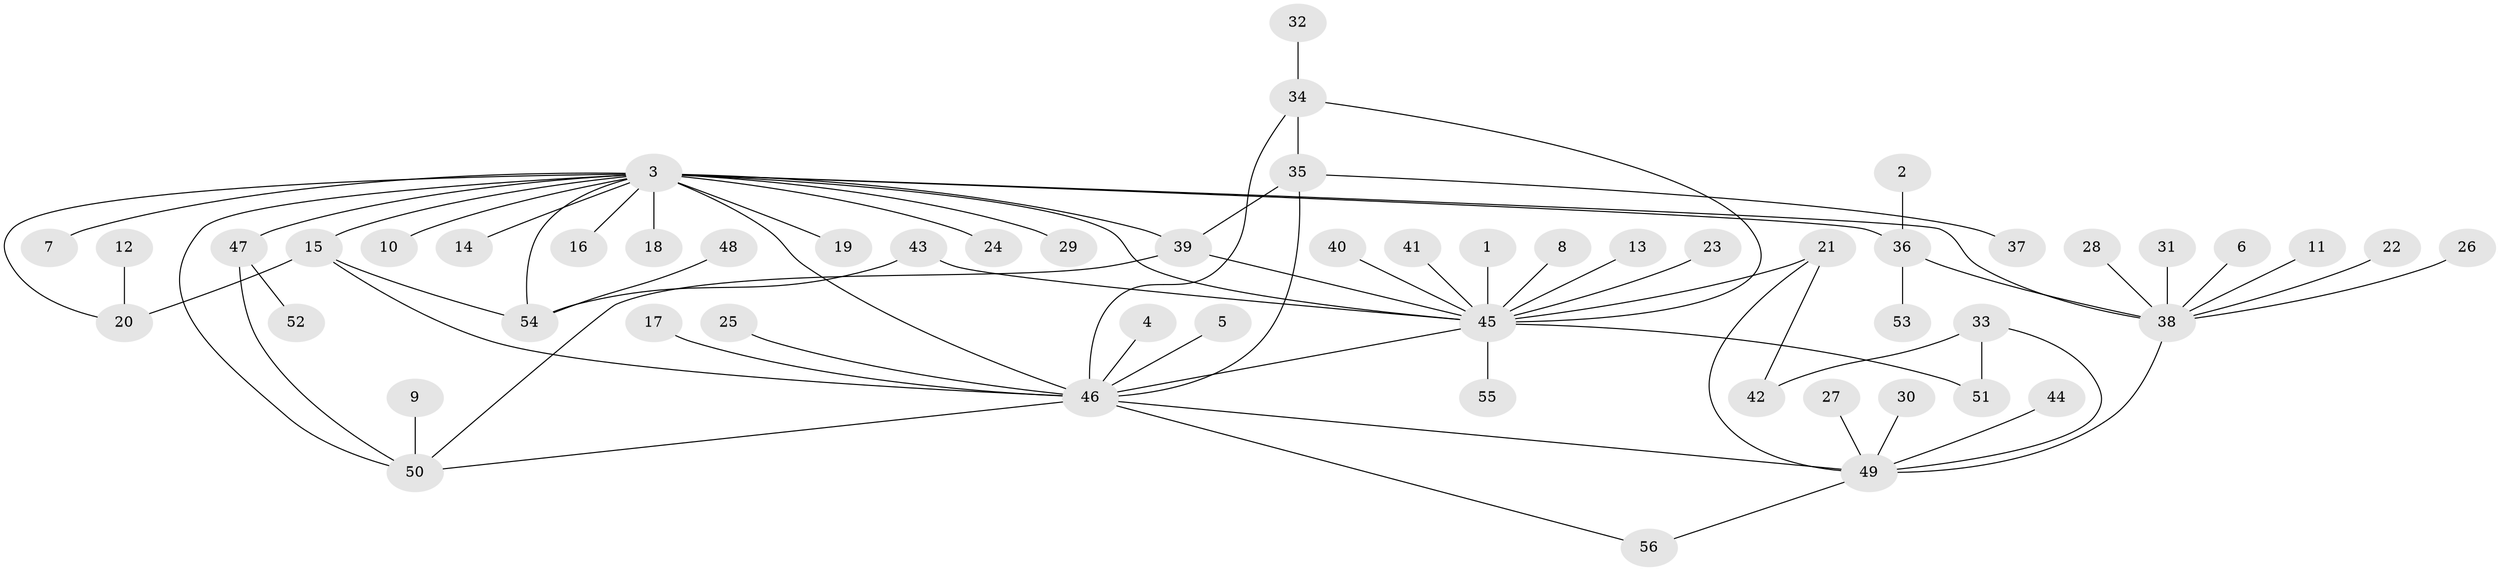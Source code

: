 // original degree distribution, {13: 0.008928571428571428, 10: 0.017857142857142856, 15: 0.008928571428571428, 5: 0.03571428571428571, 19: 0.008928571428571428, 4: 0.03571428571428571, 1: 0.5714285714285714, 3: 0.03571428571428571, 6: 0.03571428571428571, 9: 0.008928571428571428, 2: 0.23214285714285715}
// Generated by graph-tools (version 1.1) at 2025/25/03/09/25 03:25:57]
// undirected, 56 vertices, 73 edges
graph export_dot {
graph [start="1"]
  node [color=gray90,style=filled];
  1;
  2;
  3;
  4;
  5;
  6;
  7;
  8;
  9;
  10;
  11;
  12;
  13;
  14;
  15;
  16;
  17;
  18;
  19;
  20;
  21;
  22;
  23;
  24;
  25;
  26;
  27;
  28;
  29;
  30;
  31;
  32;
  33;
  34;
  35;
  36;
  37;
  38;
  39;
  40;
  41;
  42;
  43;
  44;
  45;
  46;
  47;
  48;
  49;
  50;
  51;
  52;
  53;
  54;
  55;
  56;
  1 -- 45 [weight=1.0];
  2 -- 36 [weight=1.0];
  3 -- 7 [weight=1.0];
  3 -- 10 [weight=1.0];
  3 -- 14 [weight=1.0];
  3 -- 15 [weight=1.0];
  3 -- 16 [weight=1.0];
  3 -- 18 [weight=1.0];
  3 -- 19 [weight=1.0];
  3 -- 20 [weight=1.0];
  3 -- 24 [weight=1.0];
  3 -- 29 [weight=1.0];
  3 -- 36 [weight=1.0];
  3 -- 38 [weight=1.0];
  3 -- 39 [weight=1.0];
  3 -- 45 [weight=1.0];
  3 -- 46 [weight=2.0];
  3 -- 47 [weight=1.0];
  3 -- 50 [weight=1.0];
  3 -- 54 [weight=1.0];
  4 -- 46 [weight=1.0];
  5 -- 46 [weight=1.0];
  6 -- 38 [weight=1.0];
  8 -- 45 [weight=1.0];
  9 -- 50 [weight=1.0];
  11 -- 38 [weight=1.0];
  12 -- 20 [weight=1.0];
  13 -- 45 [weight=1.0];
  15 -- 20 [weight=1.0];
  15 -- 46 [weight=1.0];
  15 -- 54 [weight=1.0];
  17 -- 46 [weight=1.0];
  21 -- 42 [weight=1.0];
  21 -- 45 [weight=1.0];
  21 -- 49 [weight=1.0];
  22 -- 38 [weight=1.0];
  23 -- 45 [weight=1.0];
  25 -- 46 [weight=1.0];
  26 -- 38 [weight=1.0];
  27 -- 49 [weight=1.0];
  28 -- 38 [weight=1.0];
  30 -- 49 [weight=1.0];
  31 -- 38 [weight=1.0];
  32 -- 34 [weight=1.0];
  33 -- 42 [weight=1.0];
  33 -- 49 [weight=1.0];
  33 -- 51 [weight=1.0];
  34 -- 35 [weight=1.0];
  34 -- 45 [weight=1.0];
  34 -- 46 [weight=1.0];
  35 -- 37 [weight=1.0];
  35 -- 39 [weight=1.0];
  35 -- 46 [weight=1.0];
  36 -- 38 [weight=1.0];
  36 -- 53 [weight=1.0];
  38 -- 49 [weight=1.0];
  39 -- 45 [weight=1.0];
  39 -- 50 [weight=1.0];
  40 -- 45 [weight=1.0];
  41 -- 45 [weight=1.0];
  43 -- 45 [weight=1.0];
  43 -- 54 [weight=1.0];
  44 -- 49 [weight=1.0];
  45 -- 46 [weight=1.0];
  45 -- 51 [weight=1.0];
  45 -- 55 [weight=1.0];
  46 -- 49 [weight=1.0];
  46 -- 50 [weight=1.0];
  46 -- 56 [weight=1.0];
  47 -- 50 [weight=1.0];
  47 -- 52 [weight=1.0];
  48 -- 54 [weight=1.0];
  49 -- 56 [weight=1.0];
}
